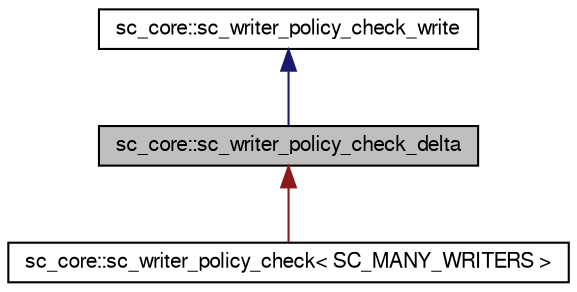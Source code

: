 digraph G
{
  edge [fontname="FreeSans",fontsize="10",labelfontname="FreeSans",labelfontsize="10"];
  node [fontname="FreeSans",fontsize="10",shape=record];
  Node1 [label="sc_core::sc_writer_policy_check_delta",height=0.2,width=0.4,color="black", fillcolor="grey75", style="filled" fontcolor="black"];
  Node2 -> Node1 [dir=back,color="midnightblue",fontsize="10",style="solid",fontname="FreeSans"];
  Node2 [label="sc_core::sc_writer_policy_check_write",height=0.2,width=0.4,color="black", fillcolor="white", style="filled",URL="$a00251.html"];
  Node1 -> Node3 [dir=back,color="firebrick4",fontsize="10",style="solid",fontname="FreeSans"];
  Node3 [label="sc_core::sc_writer_policy_check\< SC_MANY_WRITERS \>",height=0.2,width=0.4,color="black", fillcolor="white", style="filled",URL="$a00246.html"];
}
